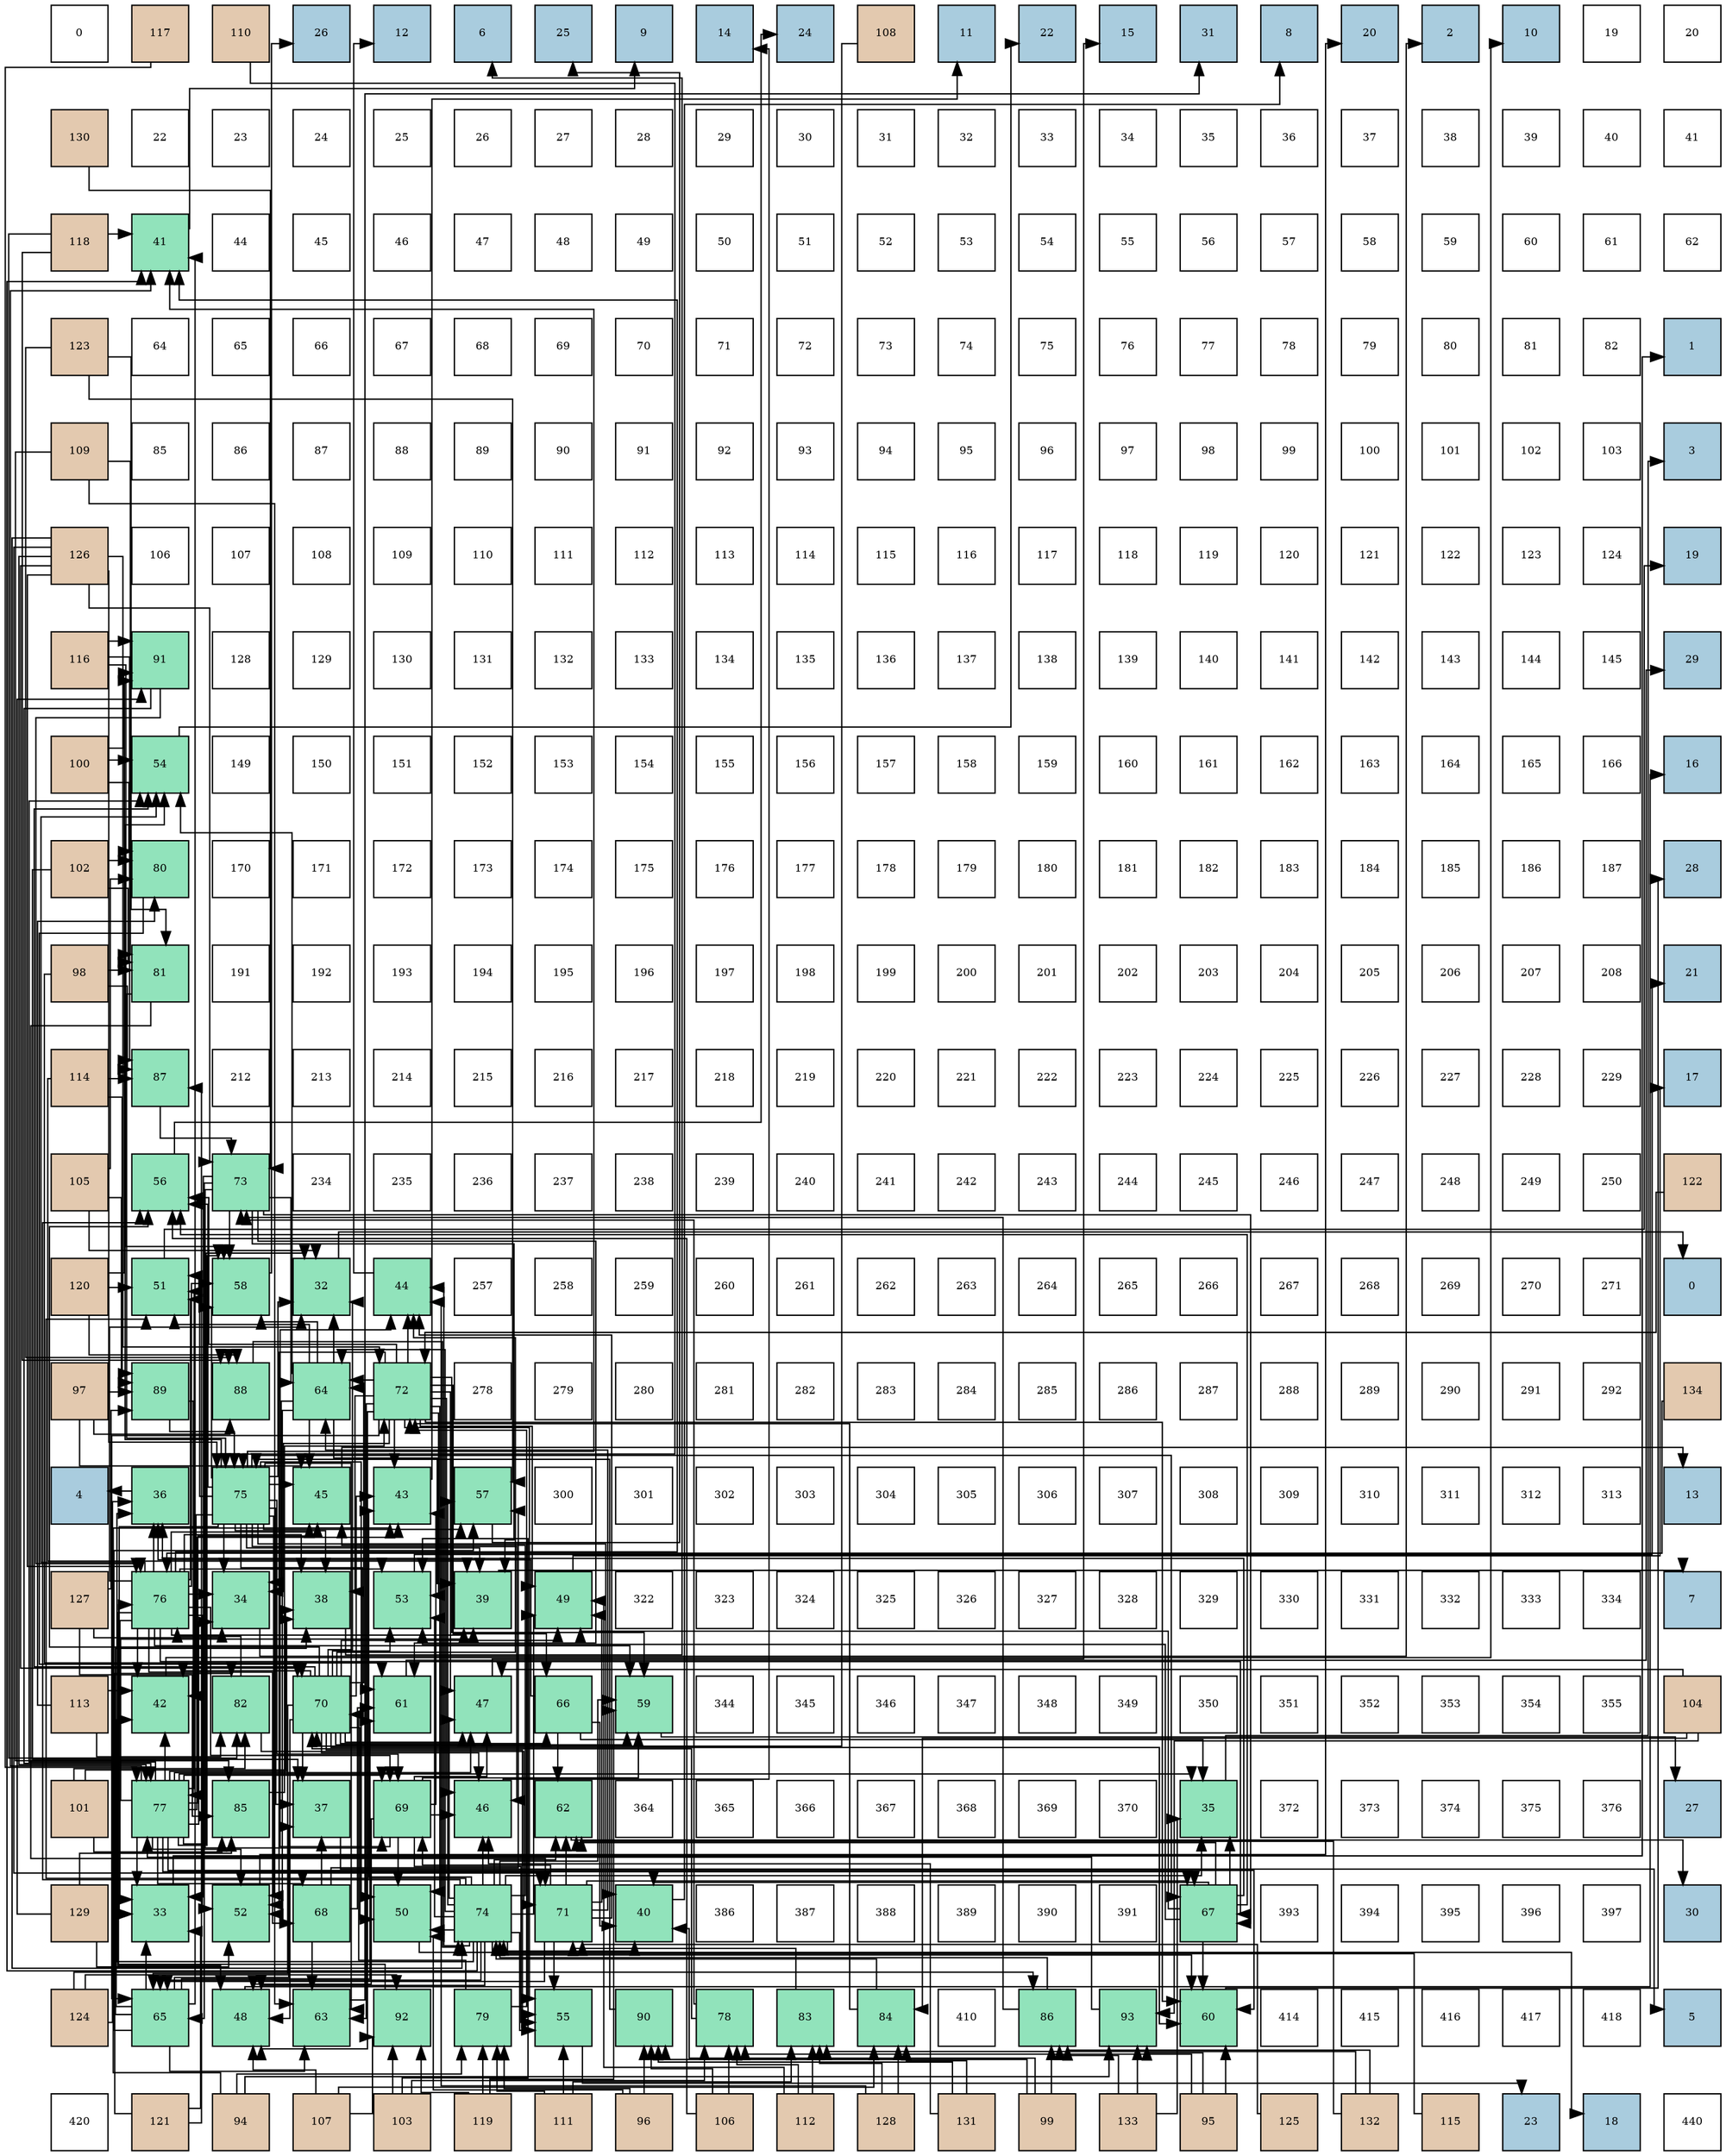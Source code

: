 digraph layout{
 rankdir=TB;
 splines=ortho;
 node [style=filled shape=square fixedsize=true width=0.6];
0[label="0", fontsize=8, fillcolor="#ffffff"];
1[label="117", fontsize=8, fillcolor="#e3c9af"];
2[label="110", fontsize=8, fillcolor="#e3c9af"];
3[label="26", fontsize=8, fillcolor="#a9ccde"];
4[label="12", fontsize=8, fillcolor="#a9ccde"];
5[label="6", fontsize=8, fillcolor="#a9ccde"];
6[label="25", fontsize=8, fillcolor="#a9ccde"];
7[label="9", fontsize=8, fillcolor="#a9ccde"];
8[label="14", fontsize=8, fillcolor="#a9ccde"];
9[label="24", fontsize=8, fillcolor="#a9ccde"];
10[label="108", fontsize=8, fillcolor="#e3c9af"];
11[label="11", fontsize=8, fillcolor="#a9ccde"];
12[label="22", fontsize=8, fillcolor="#a9ccde"];
13[label="15", fontsize=8, fillcolor="#a9ccde"];
14[label="31", fontsize=8, fillcolor="#a9ccde"];
15[label="8", fontsize=8, fillcolor="#a9ccde"];
16[label="20", fontsize=8, fillcolor="#a9ccde"];
17[label="2", fontsize=8, fillcolor="#a9ccde"];
18[label="10", fontsize=8, fillcolor="#a9ccde"];
19[label="19", fontsize=8, fillcolor="#ffffff"];
20[label="20", fontsize=8, fillcolor="#ffffff"];
21[label="130", fontsize=8, fillcolor="#e3c9af"];
22[label="22", fontsize=8, fillcolor="#ffffff"];
23[label="23", fontsize=8, fillcolor="#ffffff"];
24[label="24", fontsize=8, fillcolor="#ffffff"];
25[label="25", fontsize=8, fillcolor="#ffffff"];
26[label="26", fontsize=8, fillcolor="#ffffff"];
27[label="27", fontsize=8, fillcolor="#ffffff"];
28[label="28", fontsize=8, fillcolor="#ffffff"];
29[label="29", fontsize=8, fillcolor="#ffffff"];
30[label="30", fontsize=8, fillcolor="#ffffff"];
31[label="31", fontsize=8, fillcolor="#ffffff"];
32[label="32", fontsize=8, fillcolor="#ffffff"];
33[label="33", fontsize=8, fillcolor="#ffffff"];
34[label="34", fontsize=8, fillcolor="#ffffff"];
35[label="35", fontsize=8, fillcolor="#ffffff"];
36[label="36", fontsize=8, fillcolor="#ffffff"];
37[label="37", fontsize=8, fillcolor="#ffffff"];
38[label="38", fontsize=8, fillcolor="#ffffff"];
39[label="39", fontsize=8, fillcolor="#ffffff"];
40[label="40", fontsize=8, fillcolor="#ffffff"];
41[label="41", fontsize=8, fillcolor="#ffffff"];
42[label="118", fontsize=8, fillcolor="#e3c9af"];
43[label="41", fontsize=8, fillcolor="#91e3bb"];
44[label="44", fontsize=8, fillcolor="#ffffff"];
45[label="45", fontsize=8, fillcolor="#ffffff"];
46[label="46", fontsize=8, fillcolor="#ffffff"];
47[label="47", fontsize=8, fillcolor="#ffffff"];
48[label="48", fontsize=8, fillcolor="#ffffff"];
49[label="49", fontsize=8, fillcolor="#ffffff"];
50[label="50", fontsize=8, fillcolor="#ffffff"];
51[label="51", fontsize=8, fillcolor="#ffffff"];
52[label="52", fontsize=8, fillcolor="#ffffff"];
53[label="53", fontsize=8, fillcolor="#ffffff"];
54[label="54", fontsize=8, fillcolor="#ffffff"];
55[label="55", fontsize=8, fillcolor="#ffffff"];
56[label="56", fontsize=8, fillcolor="#ffffff"];
57[label="57", fontsize=8, fillcolor="#ffffff"];
58[label="58", fontsize=8, fillcolor="#ffffff"];
59[label="59", fontsize=8, fillcolor="#ffffff"];
60[label="60", fontsize=8, fillcolor="#ffffff"];
61[label="61", fontsize=8, fillcolor="#ffffff"];
62[label="62", fontsize=8, fillcolor="#ffffff"];
63[label="123", fontsize=8, fillcolor="#e3c9af"];
64[label="64", fontsize=8, fillcolor="#ffffff"];
65[label="65", fontsize=8, fillcolor="#ffffff"];
66[label="66", fontsize=8, fillcolor="#ffffff"];
67[label="67", fontsize=8, fillcolor="#ffffff"];
68[label="68", fontsize=8, fillcolor="#ffffff"];
69[label="69", fontsize=8, fillcolor="#ffffff"];
70[label="70", fontsize=8, fillcolor="#ffffff"];
71[label="71", fontsize=8, fillcolor="#ffffff"];
72[label="72", fontsize=8, fillcolor="#ffffff"];
73[label="73", fontsize=8, fillcolor="#ffffff"];
74[label="74", fontsize=8, fillcolor="#ffffff"];
75[label="75", fontsize=8, fillcolor="#ffffff"];
76[label="76", fontsize=8, fillcolor="#ffffff"];
77[label="77", fontsize=8, fillcolor="#ffffff"];
78[label="78", fontsize=8, fillcolor="#ffffff"];
79[label="79", fontsize=8, fillcolor="#ffffff"];
80[label="80", fontsize=8, fillcolor="#ffffff"];
81[label="81", fontsize=8, fillcolor="#ffffff"];
82[label="82", fontsize=8, fillcolor="#ffffff"];
83[label="1", fontsize=8, fillcolor="#a9ccde"];
84[label="109", fontsize=8, fillcolor="#e3c9af"];
85[label="85", fontsize=8, fillcolor="#ffffff"];
86[label="86", fontsize=8, fillcolor="#ffffff"];
87[label="87", fontsize=8, fillcolor="#ffffff"];
88[label="88", fontsize=8, fillcolor="#ffffff"];
89[label="89", fontsize=8, fillcolor="#ffffff"];
90[label="90", fontsize=8, fillcolor="#ffffff"];
91[label="91", fontsize=8, fillcolor="#ffffff"];
92[label="92", fontsize=8, fillcolor="#ffffff"];
93[label="93", fontsize=8, fillcolor="#ffffff"];
94[label="94", fontsize=8, fillcolor="#ffffff"];
95[label="95", fontsize=8, fillcolor="#ffffff"];
96[label="96", fontsize=8, fillcolor="#ffffff"];
97[label="97", fontsize=8, fillcolor="#ffffff"];
98[label="98", fontsize=8, fillcolor="#ffffff"];
99[label="99", fontsize=8, fillcolor="#ffffff"];
100[label="100", fontsize=8, fillcolor="#ffffff"];
101[label="101", fontsize=8, fillcolor="#ffffff"];
102[label="102", fontsize=8, fillcolor="#ffffff"];
103[label="103", fontsize=8, fillcolor="#ffffff"];
104[label="3", fontsize=8, fillcolor="#a9ccde"];
105[label="126", fontsize=8, fillcolor="#e3c9af"];
106[label="106", fontsize=8, fillcolor="#ffffff"];
107[label="107", fontsize=8, fillcolor="#ffffff"];
108[label="108", fontsize=8, fillcolor="#ffffff"];
109[label="109", fontsize=8, fillcolor="#ffffff"];
110[label="110", fontsize=8, fillcolor="#ffffff"];
111[label="111", fontsize=8, fillcolor="#ffffff"];
112[label="112", fontsize=8, fillcolor="#ffffff"];
113[label="113", fontsize=8, fillcolor="#ffffff"];
114[label="114", fontsize=8, fillcolor="#ffffff"];
115[label="115", fontsize=8, fillcolor="#ffffff"];
116[label="116", fontsize=8, fillcolor="#ffffff"];
117[label="117", fontsize=8, fillcolor="#ffffff"];
118[label="118", fontsize=8, fillcolor="#ffffff"];
119[label="119", fontsize=8, fillcolor="#ffffff"];
120[label="120", fontsize=8, fillcolor="#ffffff"];
121[label="121", fontsize=8, fillcolor="#ffffff"];
122[label="122", fontsize=8, fillcolor="#ffffff"];
123[label="123", fontsize=8, fillcolor="#ffffff"];
124[label="124", fontsize=8, fillcolor="#ffffff"];
125[label="19", fontsize=8, fillcolor="#a9ccde"];
126[label="116", fontsize=8, fillcolor="#e3c9af"];
127[label="91", fontsize=8, fillcolor="#91e3bb"];
128[label="128", fontsize=8, fillcolor="#ffffff"];
129[label="129", fontsize=8, fillcolor="#ffffff"];
130[label="130", fontsize=8, fillcolor="#ffffff"];
131[label="131", fontsize=8, fillcolor="#ffffff"];
132[label="132", fontsize=8, fillcolor="#ffffff"];
133[label="133", fontsize=8, fillcolor="#ffffff"];
134[label="134", fontsize=8, fillcolor="#ffffff"];
135[label="135", fontsize=8, fillcolor="#ffffff"];
136[label="136", fontsize=8, fillcolor="#ffffff"];
137[label="137", fontsize=8, fillcolor="#ffffff"];
138[label="138", fontsize=8, fillcolor="#ffffff"];
139[label="139", fontsize=8, fillcolor="#ffffff"];
140[label="140", fontsize=8, fillcolor="#ffffff"];
141[label="141", fontsize=8, fillcolor="#ffffff"];
142[label="142", fontsize=8, fillcolor="#ffffff"];
143[label="143", fontsize=8, fillcolor="#ffffff"];
144[label="144", fontsize=8, fillcolor="#ffffff"];
145[label="145", fontsize=8, fillcolor="#ffffff"];
146[label="29", fontsize=8, fillcolor="#a9ccde"];
147[label="100", fontsize=8, fillcolor="#e3c9af"];
148[label="54", fontsize=8, fillcolor="#91e3bb"];
149[label="149", fontsize=8, fillcolor="#ffffff"];
150[label="150", fontsize=8, fillcolor="#ffffff"];
151[label="151", fontsize=8, fillcolor="#ffffff"];
152[label="152", fontsize=8, fillcolor="#ffffff"];
153[label="153", fontsize=8, fillcolor="#ffffff"];
154[label="154", fontsize=8, fillcolor="#ffffff"];
155[label="155", fontsize=8, fillcolor="#ffffff"];
156[label="156", fontsize=8, fillcolor="#ffffff"];
157[label="157", fontsize=8, fillcolor="#ffffff"];
158[label="158", fontsize=8, fillcolor="#ffffff"];
159[label="159", fontsize=8, fillcolor="#ffffff"];
160[label="160", fontsize=8, fillcolor="#ffffff"];
161[label="161", fontsize=8, fillcolor="#ffffff"];
162[label="162", fontsize=8, fillcolor="#ffffff"];
163[label="163", fontsize=8, fillcolor="#ffffff"];
164[label="164", fontsize=8, fillcolor="#ffffff"];
165[label="165", fontsize=8, fillcolor="#ffffff"];
166[label="166", fontsize=8, fillcolor="#ffffff"];
167[label="16", fontsize=8, fillcolor="#a9ccde"];
168[label="102", fontsize=8, fillcolor="#e3c9af"];
169[label="80", fontsize=8, fillcolor="#91e3bb"];
170[label="170", fontsize=8, fillcolor="#ffffff"];
171[label="171", fontsize=8, fillcolor="#ffffff"];
172[label="172", fontsize=8, fillcolor="#ffffff"];
173[label="173", fontsize=8, fillcolor="#ffffff"];
174[label="174", fontsize=8, fillcolor="#ffffff"];
175[label="175", fontsize=8, fillcolor="#ffffff"];
176[label="176", fontsize=8, fillcolor="#ffffff"];
177[label="177", fontsize=8, fillcolor="#ffffff"];
178[label="178", fontsize=8, fillcolor="#ffffff"];
179[label="179", fontsize=8, fillcolor="#ffffff"];
180[label="180", fontsize=8, fillcolor="#ffffff"];
181[label="181", fontsize=8, fillcolor="#ffffff"];
182[label="182", fontsize=8, fillcolor="#ffffff"];
183[label="183", fontsize=8, fillcolor="#ffffff"];
184[label="184", fontsize=8, fillcolor="#ffffff"];
185[label="185", fontsize=8, fillcolor="#ffffff"];
186[label="186", fontsize=8, fillcolor="#ffffff"];
187[label="187", fontsize=8, fillcolor="#ffffff"];
188[label="28", fontsize=8, fillcolor="#a9ccde"];
189[label="98", fontsize=8, fillcolor="#e3c9af"];
190[label="81", fontsize=8, fillcolor="#91e3bb"];
191[label="191", fontsize=8, fillcolor="#ffffff"];
192[label="192", fontsize=8, fillcolor="#ffffff"];
193[label="193", fontsize=8, fillcolor="#ffffff"];
194[label="194", fontsize=8, fillcolor="#ffffff"];
195[label="195", fontsize=8, fillcolor="#ffffff"];
196[label="196", fontsize=8, fillcolor="#ffffff"];
197[label="197", fontsize=8, fillcolor="#ffffff"];
198[label="198", fontsize=8, fillcolor="#ffffff"];
199[label="199", fontsize=8, fillcolor="#ffffff"];
200[label="200", fontsize=8, fillcolor="#ffffff"];
201[label="201", fontsize=8, fillcolor="#ffffff"];
202[label="202", fontsize=8, fillcolor="#ffffff"];
203[label="203", fontsize=8, fillcolor="#ffffff"];
204[label="204", fontsize=8, fillcolor="#ffffff"];
205[label="205", fontsize=8, fillcolor="#ffffff"];
206[label="206", fontsize=8, fillcolor="#ffffff"];
207[label="207", fontsize=8, fillcolor="#ffffff"];
208[label="208", fontsize=8, fillcolor="#ffffff"];
209[label="21", fontsize=8, fillcolor="#a9ccde"];
210[label="114", fontsize=8, fillcolor="#e3c9af"];
211[label="87", fontsize=8, fillcolor="#91e3bb"];
212[label="212", fontsize=8, fillcolor="#ffffff"];
213[label="213", fontsize=8, fillcolor="#ffffff"];
214[label="214", fontsize=8, fillcolor="#ffffff"];
215[label="215", fontsize=8, fillcolor="#ffffff"];
216[label="216", fontsize=8, fillcolor="#ffffff"];
217[label="217", fontsize=8, fillcolor="#ffffff"];
218[label="218", fontsize=8, fillcolor="#ffffff"];
219[label="219", fontsize=8, fillcolor="#ffffff"];
220[label="220", fontsize=8, fillcolor="#ffffff"];
221[label="221", fontsize=8, fillcolor="#ffffff"];
222[label="222", fontsize=8, fillcolor="#ffffff"];
223[label="223", fontsize=8, fillcolor="#ffffff"];
224[label="224", fontsize=8, fillcolor="#ffffff"];
225[label="225", fontsize=8, fillcolor="#ffffff"];
226[label="226", fontsize=8, fillcolor="#ffffff"];
227[label="227", fontsize=8, fillcolor="#ffffff"];
228[label="228", fontsize=8, fillcolor="#ffffff"];
229[label="229", fontsize=8, fillcolor="#ffffff"];
230[label="17", fontsize=8, fillcolor="#a9ccde"];
231[label="105", fontsize=8, fillcolor="#e3c9af"];
232[label="56", fontsize=8, fillcolor="#91e3bb"];
233[label="73", fontsize=8, fillcolor="#91e3bb"];
234[label="234", fontsize=8, fillcolor="#ffffff"];
235[label="235", fontsize=8, fillcolor="#ffffff"];
236[label="236", fontsize=8, fillcolor="#ffffff"];
237[label="237", fontsize=8, fillcolor="#ffffff"];
238[label="238", fontsize=8, fillcolor="#ffffff"];
239[label="239", fontsize=8, fillcolor="#ffffff"];
240[label="240", fontsize=8, fillcolor="#ffffff"];
241[label="241", fontsize=8, fillcolor="#ffffff"];
242[label="242", fontsize=8, fillcolor="#ffffff"];
243[label="243", fontsize=8, fillcolor="#ffffff"];
244[label="244", fontsize=8, fillcolor="#ffffff"];
245[label="245", fontsize=8, fillcolor="#ffffff"];
246[label="246", fontsize=8, fillcolor="#ffffff"];
247[label="247", fontsize=8, fillcolor="#ffffff"];
248[label="248", fontsize=8, fillcolor="#ffffff"];
249[label="249", fontsize=8, fillcolor="#ffffff"];
250[label="250", fontsize=8, fillcolor="#ffffff"];
251[label="122", fontsize=8, fillcolor="#e3c9af"];
252[label="120", fontsize=8, fillcolor="#e3c9af"];
253[label="51", fontsize=8, fillcolor="#91e3bb"];
254[label="58", fontsize=8, fillcolor="#91e3bb"];
255[label="32", fontsize=8, fillcolor="#91e3bb"];
256[label="44", fontsize=8, fillcolor="#91e3bb"];
257[label="257", fontsize=8, fillcolor="#ffffff"];
258[label="258", fontsize=8, fillcolor="#ffffff"];
259[label="259", fontsize=8, fillcolor="#ffffff"];
260[label="260", fontsize=8, fillcolor="#ffffff"];
261[label="261", fontsize=8, fillcolor="#ffffff"];
262[label="262", fontsize=8, fillcolor="#ffffff"];
263[label="263", fontsize=8, fillcolor="#ffffff"];
264[label="264", fontsize=8, fillcolor="#ffffff"];
265[label="265", fontsize=8, fillcolor="#ffffff"];
266[label="266", fontsize=8, fillcolor="#ffffff"];
267[label="267", fontsize=8, fillcolor="#ffffff"];
268[label="268", fontsize=8, fillcolor="#ffffff"];
269[label="269", fontsize=8, fillcolor="#ffffff"];
270[label="270", fontsize=8, fillcolor="#ffffff"];
271[label="271", fontsize=8, fillcolor="#ffffff"];
272[label="0", fontsize=8, fillcolor="#a9ccde"];
273[label="97", fontsize=8, fillcolor="#e3c9af"];
274[label="89", fontsize=8, fillcolor="#91e3bb"];
275[label="88", fontsize=8, fillcolor="#91e3bb"];
276[label="64", fontsize=8, fillcolor="#91e3bb"];
277[label="72", fontsize=8, fillcolor="#91e3bb"];
278[label="278", fontsize=8, fillcolor="#ffffff"];
279[label="279", fontsize=8, fillcolor="#ffffff"];
280[label="280", fontsize=8, fillcolor="#ffffff"];
281[label="281", fontsize=8, fillcolor="#ffffff"];
282[label="282", fontsize=8, fillcolor="#ffffff"];
283[label="283", fontsize=8, fillcolor="#ffffff"];
284[label="284", fontsize=8, fillcolor="#ffffff"];
285[label="285", fontsize=8, fillcolor="#ffffff"];
286[label="286", fontsize=8, fillcolor="#ffffff"];
287[label="287", fontsize=8, fillcolor="#ffffff"];
288[label="288", fontsize=8, fillcolor="#ffffff"];
289[label="289", fontsize=8, fillcolor="#ffffff"];
290[label="290", fontsize=8, fillcolor="#ffffff"];
291[label="291", fontsize=8, fillcolor="#ffffff"];
292[label="292", fontsize=8, fillcolor="#ffffff"];
293[label="134", fontsize=8, fillcolor="#e3c9af"];
294[label="4", fontsize=8, fillcolor="#a9ccde"];
295[label="36", fontsize=8, fillcolor="#91e3bb"];
296[label="75", fontsize=8, fillcolor="#91e3bb"];
297[label="45", fontsize=8, fillcolor="#91e3bb"];
298[label="43", fontsize=8, fillcolor="#91e3bb"];
299[label="57", fontsize=8, fillcolor="#91e3bb"];
300[label="300", fontsize=8, fillcolor="#ffffff"];
301[label="301", fontsize=8, fillcolor="#ffffff"];
302[label="302", fontsize=8, fillcolor="#ffffff"];
303[label="303", fontsize=8, fillcolor="#ffffff"];
304[label="304", fontsize=8, fillcolor="#ffffff"];
305[label="305", fontsize=8, fillcolor="#ffffff"];
306[label="306", fontsize=8, fillcolor="#ffffff"];
307[label="307", fontsize=8, fillcolor="#ffffff"];
308[label="308", fontsize=8, fillcolor="#ffffff"];
309[label="309", fontsize=8, fillcolor="#ffffff"];
310[label="310", fontsize=8, fillcolor="#ffffff"];
311[label="311", fontsize=8, fillcolor="#ffffff"];
312[label="312", fontsize=8, fillcolor="#ffffff"];
313[label="313", fontsize=8, fillcolor="#ffffff"];
314[label="13", fontsize=8, fillcolor="#a9ccde"];
315[label="127", fontsize=8, fillcolor="#e3c9af"];
316[label="76", fontsize=8, fillcolor="#91e3bb"];
317[label="34", fontsize=8, fillcolor="#91e3bb"];
318[label="38", fontsize=8, fillcolor="#91e3bb"];
319[label="53", fontsize=8, fillcolor="#91e3bb"];
320[label="39", fontsize=8, fillcolor="#91e3bb"];
321[label="49", fontsize=8, fillcolor="#91e3bb"];
322[label="322", fontsize=8, fillcolor="#ffffff"];
323[label="323", fontsize=8, fillcolor="#ffffff"];
324[label="324", fontsize=8, fillcolor="#ffffff"];
325[label="325", fontsize=8, fillcolor="#ffffff"];
326[label="326", fontsize=8, fillcolor="#ffffff"];
327[label="327", fontsize=8, fillcolor="#ffffff"];
328[label="328", fontsize=8, fillcolor="#ffffff"];
329[label="329", fontsize=8, fillcolor="#ffffff"];
330[label="330", fontsize=8, fillcolor="#ffffff"];
331[label="331", fontsize=8, fillcolor="#ffffff"];
332[label="332", fontsize=8, fillcolor="#ffffff"];
333[label="333", fontsize=8, fillcolor="#ffffff"];
334[label="334", fontsize=8, fillcolor="#ffffff"];
335[label="7", fontsize=8, fillcolor="#a9ccde"];
336[label="113", fontsize=8, fillcolor="#e3c9af"];
337[label="42", fontsize=8, fillcolor="#91e3bb"];
338[label="82", fontsize=8, fillcolor="#91e3bb"];
339[label="70", fontsize=8, fillcolor="#91e3bb"];
340[label="61", fontsize=8, fillcolor="#91e3bb"];
341[label="47", fontsize=8, fillcolor="#91e3bb"];
342[label="66", fontsize=8, fillcolor="#91e3bb"];
343[label="59", fontsize=8, fillcolor="#91e3bb"];
344[label="344", fontsize=8, fillcolor="#ffffff"];
345[label="345", fontsize=8, fillcolor="#ffffff"];
346[label="346", fontsize=8, fillcolor="#ffffff"];
347[label="347", fontsize=8, fillcolor="#ffffff"];
348[label="348", fontsize=8, fillcolor="#ffffff"];
349[label="349", fontsize=8, fillcolor="#ffffff"];
350[label="350", fontsize=8, fillcolor="#ffffff"];
351[label="351", fontsize=8, fillcolor="#ffffff"];
352[label="352", fontsize=8, fillcolor="#ffffff"];
353[label="353", fontsize=8, fillcolor="#ffffff"];
354[label="354", fontsize=8, fillcolor="#ffffff"];
355[label="355", fontsize=8, fillcolor="#ffffff"];
356[label="104", fontsize=8, fillcolor="#e3c9af"];
357[label="101", fontsize=8, fillcolor="#e3c9af"];
358[label="77", fontsize=8, fillcolor="#91e3bb"];
359[label="85", fontsize=8, fillcolor="#91e3bb"];
360[label="37", fontsize=8, fillcolor="#91e3bb"];
361[label="69", fontsize=8, fillcolor="#91e3bb"];
362[label="46", fontsize=8, fillcolor="#91e3bb"];
363[label="62", fontsize=8, fillcolor="#91e3bb"];
364[label="364", fontsize=8, fillcolor="#ffffff"];
365[label="365", fontsize=8, fillcolor="#ffffff"];
366[label="366", fontsize=8, fillcolor="#ffffff"];
367[label="367", fontsize=8, fillcolor="#ffffff"];
368[label="368", fontsize=8, fillcolor="#ffffff"];
369[label="369", fontsize=8, fillcolor="#ffffff"];
370[label="370", fontsize=8, fillcolor="#ffffff"];
371[label="35", fontsize=8, fillcolor="#91e3bb"];
372[label="372", fontsize=8, fillcolor="#ffffff"];
373[label="373", fontsize=8, fillcolor="#ffffff"];
374[label="374", fontsize=8, fillcolor="#ffffff"];
375[label="375", fontsize=8, fillcolor="#ffffff"];
376[label="376", fontsize=8, fillcolor="#ffffff"];
377[label="27", fontsize=8, fillcolor="#a9ccde"];
378[label="129", fontsize=8, fillcolor="#e3c9af"];
379[label="33", fontsize=8, fillcolor="#91e3bb"];
380[label="52", fontsize=8, fillcolor="#91e3bb"];
381[label="68", fontsize=8, fillcolor="#91e3bb"];
382[label="50", fontsize=8, fillcolor="#91e3bb"];
383[label="74", fontsize=8, fillcolor="#91e3bb"];
384[label="71", fontsize=8, fillcolor="#91e3bb"];
385[label="40", fontsize=8, fillcolor="#91e3bb"];
386[label="386", fontsize=8, fillcolor="#ffffff"];
387[label="387", fontsize=8, fillcolor="#ffffff"];
388[label="388", fontsize=8, fillcolor="#ffffff"];
389[label="389", fontsize=8, fillcolor="#ffffff"];
390[label="390", fontsize=8, fillcolor="#ffffff"];
391[label="391", fontsize=8, fillcolor="#ffffff"];
392[label="67", fontsize=8, fillcolor="#91e3bb"];
393[label="393", fontsize=8, fillcolor="#ffffff"];
394[label="394", fontsize=8, fillcolor="#ffffff"];
395[label="395", fontsize=8, fillcolor="#ffffff"];
396[label="396", fontsize=8, fillcolor="#ffffff"];
397[label="397", fontsize=8, fillcolor="#ffffff"];
398[label="30", fontsize=8, fillcolor="#a9ccde"];
399[label="124", fontsize=8, fillcolor="#e3c9af"];
400[label="65", fontsize=8, fillcolor="#91e3bb"];
401[label="48", fontsize=8, fillcolor="#91e3bb"];
402[label="63", fontsize=8, fillcolor="#91e3bb"];
403[label="92", fontsize=8, fillcolor="#91e3bb"];
404[label="79", fontsize=8, fillcolor="#91e3bb"];
405[label="55", fontsize=8, fillcolor="#91e3bb"];
406[label="90", fontsize=8, fillcolor="#91e3bb"];
407[label="78", fontsize=8, fillcolor="#91e3bb"];
408[label="83", fontsize=8, fillcolor="#91e3bb"];
409[label="84", fontsize=8, fillcolor="#91e3bb"];
410[label="410", fontsize=8, fillcolor="#ffffff"];
411[label="86", fontsize=8, fillcolor="#91e3bb"];
412[label="93", fontsize=8, fillcolor="#91e3bb"];
413[label="60", fontsize=8, fillcolor="#91e3bb"];
414[label="414", fontsize=8, fillcolor="#ffffff"];
415[label="415", fontsize=8, fillcolor="#ffffff"];
416[label="416", fontsize=8, fillcolor="#ffffff"];
417[label="417", fontsize=8, fillcolor="#ffffff"];
418[label="418", fontsize=8, fillcolor="#ffffff"];
419[label="5", fontsize=8, fillcolor="#a9ccde"];
420[label="420", fontsize=8, fillcolor="#ffffff"];
421[label="121", fontsize=8, fillcolor="#e3c9af"];
422[label="94", fontsize=8, fillcolor="#e3c9af"];
423[label="107", fontsize=8, fillcolor="#e3c9af"];
424[label="103", fontsize=8, fillcolor="#e3c9af"];
425[label="119", fontsize=8, fillcolor="#e3c9af"];
426[label="111", fontsize=8, fillcolor="#e3c9af"];
427[label="96", fontsize=8, fillcolor="#e3c9af"];
428[label="106", fontsize=8, fillcolor="#e3c9af"];
429[label="112", fontsize=8, fillcolor="#e3c9af"];
430[label="128", fontsize=8, fillcolor="#e3c9af"];
431[label="131", fontsize=8, fillcolor="#e3c9af"];
432[label="99", fontsize=8, fillcolor="#e3c9af"];
433[label="133", fontsize=8, fillcolor="#e3c9af"];
434[label="95", fontsize=8, fillcolor="#e3c9af"];
435[label="125", fontsize=8, fillcolor="#e3c9af"];
436[label="132", fontsize=8, fillcolor="#e3c9af"];
437[label="115", fontsize=8, fillcolor="#e3c9af"];
438[label="23", fontsize=8, fillcolor="#a9ccde"];
439[label="18", fontsize=8, fillcolor="#a9ccde"];
440[label="440", fontsize=8, fillcolor="#ffffff"];
edge [constraint=false, style=vis];255 -> 272;
379 -> 83;
317 -> 17;
371 -> 104;
295 -> 294;
360 -> 419;
318 -> 5;
320 -> 335;
385 -> 15;
43 -> 7;
337 -> 18;
298 -> 11;
256 -> 4;
297 -> 314;
362 -> 8;
341 -> 13;
401 -> 167;
321 -> 230;
382 -> 439;
253 -> 125;
380 -> 16;
319 -> 209;
148 -> 12;
405 -> 438;
232 -> 9;
299 -> 6;
254 -> 3;
343 -> 377;
413 -> 188;
340 -> 146;
363 -> 398;
402 -> 14;
276 -> 255;
276 -> 317;
276 -> 320;
276 -> 297;
276 -> 253;
276 -> 380;
276 -> 148;
276 -> 254;
400 -> 379;
400 -> 360;
400 -> 318;
400 -> 43;
400 -> 337;
400 -> 299;
400 -> 340;
400 -> 402;
342 -> 371;
342 -> 295;
342 -> 385;
342 -> 363;
392 -> 371;
392 -> 295;
392 -> 385;
392 -> 321;
392 -> 319;
392 -> 232;
392 -> 413;
392 -> 363;
381 -> 360;
381 -> 299;
381 -> 340;
381 -> 402;
361 -> 298;
361 -> 256;
361 -> 362;
361 -> 341;
361 -> 401;
361 -> 382;
361 -> 405;
361 -> 343;
339 -> 255;
339 -> 360;
339 -> 337;
339 -> 298;
339 -> 256;
339 -> 362;
339 -> 341;
339 -> 401;
339 -> 321;
339 -> 382;
339 -> 319;
339 -> 148;
339 -> 405;
339 -> 232;
339 -> 343;
339 -> 413;
339 -> 276;
339 -> 400;
339 -> 342;
384 -> 256;
384 -> 321;
384 -> 405;
384 -> 363;
384 -> 276;
384 -> 400;
384 -> 392;
384 -> 361;
277 -> 317;
277 -> 318;
277 -> 298;
277 -> 256;
277 -> 362;
277 -> 341;
277 -> 401;
277 -> 321;
277 -> 382;
277 -> 380;
277 -> 319;
277 -> 405;
277 -> 232;
277 -> 343;
277 -> 413;
277 -> 402;
277 -> 276;
277 -> 400;
277 -> 342;
233 -> 379;
233 -> 320;
233 -> 254;
233 -> 340;
233 -> 276;
233 -> 400;
233 -> 392;
233 -> 361;
383 -> 371;
383 -> 295;
383 -> 385;
383 -> 43;
383 -> 298;
383 -> 256;
383 -> 297;
383 -> 362;
383 -> 341;
383 -> 401;
383 -> 321;
383 -> 382;
383 -> 253;
383 -> 319;
383 -> 405;
383 -> 232;
383 -> 299;
383 -> 343;
383 -> 413;
383 -> 363;
383 -> 276;
383 -> 400;
296 -> 255;
296 -> 379;
296 -> 317;
296 -> 360;
296 -> 318;
296 -> 320;
296 -> 385;
296 -> 43;
296 -> 337;
296 -> 297;
296 -> 362;
296 -> 382;
296 -> 253;
296 -> 380;
296 -> 148;
296 -> 232;
296 -> 299;
296 -> 254;
296 -> 340;
296 -> 402;
296 -> 392;
296 -> 361;
316 -> 255;
316 -> 379;
316 -> 317;
316 -> 295;
316 -> 318;
316 -> 320;
316 -> 43;
316 -> 337;
316 -> 297;
316 -> 401;
316 -> 253;
316 -> 380;
316 -> 319;
316 -> 148;
316 -> 254;
316 -> 343;
316 -> 392;
316 -> 381;
316 -> 361;
358 -> 255;
358 -> 379;
358 -> 317;
358 -> 371;
358 -> 318;
358 -> 320;
358 -> 43;
358 -> 337;
358 -> 298;
358 -> 297;
358 -> 341;
358 -> 253;
358 -> 380;
358 -> 148;
358 -> 254;
358 -> 413;
358 -> 392;
358 -> 381;
358 -> 361;
407 -> 339;
407 -> 233;
404 -> 339;
404 -> 277;
169 -> 339;
190 -> 384;
190 -> 296;
338 -> 384;
338 -> 316;
408 -> 384;
409 -> 277;
409 -> 383;
359 -> 277;
411 -> 233;
411 -> 383;
211 -> 233;
275 -> 383;
274 -> 296;
274 -> 358;
406 -> 296;
127 -> 316;
127 -> 358;
403 -> 316;
412 -> 358;
422 -> 298;
422 -> 404;
422 -> 412;
434 -> 413;
434 -> 407;
434 -> 412;
427 -> 382;
427 -> 404;
427 -> 406;
273 -> 297;
273 -> 275;
273 -> 274;
189 -> 340;
189 -> 190;
189 -> 211;
432 -> 385;
432 -> 411;
432 -> 406;
147 -> 148;
147 -> 169;
147 -> 127;
357 -> 318;
357 -> 338;
357 -> 359;
168 -> 360;
168 -> 169;
168 -> 190;
424 -> 319;
424 -> 407;
424 -> 403;
356 -> 341;
356 -> 409;
356 -> 412;
231 -> 255;
231 -> 169;
231 -> 274;
428 -> 232;
428 -> 407;
428 -> 406;
423 -> 401;
423 -> 409;
423 -> 403;
10 -> 339;
84 -> 402;
84 -> 190;
84 -> 359;
2 -> 296;
426 -> 405;
426 -> 404;
426 -> 408;
429 -> 321;
429 -> 407;
429 -> 408;
336 -> 337;
336 -> 169;
336 -> 338;
210 -> 320;
210 -> 211;
210 -> 274;
437 -> 383;
126 -> 254;
126 -> 211;
126 -> 127;
1 -> 358;
42 -> 43;
42 -> 338;
42 -> 275;
425 -> 343;
425 -> 404;
425 -> 403;
252 -> 253;
252 -> 275;
252 -> 127;
421 -> 379;
421 -> 338;
421 -> 211;
251 -> 277;
63 -> 299;
63 -> 190;
63 -> 275;
399 -> 295;
399 -> 411;
399 -> 403;
435 -> 384;
105 -> 339;
105 -> 384;
105 -> 277;
105 -> 233;
105 -> 383;
105 -> 296;
105 -> 316;
105 -> 358;
315 -> 317;
315 -> 359;
315 -> 274;
430 -> 256;
430 -> 408;
430 -> 409;
378 -> 380;
378 -> 359;
378 -> 127;
21 -> 233;
431 -> 362;
431 -> 409;
431 -> 406;
436 -> 363;
436 -> 408;
436 -> 411;
433 -> 371;
433 -> 411;
433 -> 412;
293 -> 316;
edge [constraint=true, style=invis];
0 -> 21 -> 42 -> 63 -> 84 -> 105 -> 126 -> 147 -> 168 -> 189 -> 210 -> 231 -> 252 -> 273 -> 294 -> 315 -> 336 -> 357 -> 378 -> 399 -> 420;
1 -> 22 -> 43 -> 64 -> 85 -> 106 -> 127 -> 148 -> 169 -> 190 -> 211 -> 232 -> 253 -> 274 -> 295 -> 316 -> 337 -> 358 -> 379 -> 400 -> 421;
2 -> 23 -> 44 -> 65 -> 86 -> 107 -> 128 -> 149 -> 170 -> 191 -> 212 -> 233 -> 254 -> 275 -> 296 -> 317 -> 338 -> 359 -> 380 -> 401 -> 422;
3 -> 24 -> 45 -> 66 -> 87 -> 108 -> 129 -> 150 -> 171 -> 192 -> 213 -> 234 -> 255 -> 276 -> 297 -> 318 -> 339 -> 360 -> 381 -> 402 -> 423;
4 -> 25 -> 46 -> 67 -> 88 -> 109 -> 130 -> 151 -> 172 -> 193 -> 214 -> 235 -> 256 -> 277 -> 298 -> 319 -> 340 -> 361 -> 382 -> 403 -> 424;
5 -> 26 -> 47 -> 68 -> 89 -> 110 -> 131 -> 152 -> 173 -> 194 -> 215 -> 236 -> 257 -> 278 -> 299 -> 320 -> 341 -> 362 -> 383 -> 404 -> 425;
6 -> 27 -> 48 -> 69 -> 90 -> 111 -> 132 -> 153 -> 174 -> 195 -> 216 -> 237 -> 258 -> 279 -> 300 -> 321 -> 342 -> 363 -> 384 -> 405 -> 426;
7 -> 28 -> 49 -> 70 -> 91 -> 112 -> 133 -> 154 -> 175 -> 196 -> 217 -> 238 -> 259 -> 280 -> 301 -> 322 -> 343 -> 364 -> 385 -> 406 -> 427;
8 -> 29 -> 50 -> 71 -> 92 -> 113 -> 134 -> 155 -> 176 -> 197 -> 218 -> 239 -> 260 -> 281 -> 302 -> 323 -> 344 -> 365 -> 386 -> 407 -> 428;
9 -> 30 -> 51 -> 72 -> 93 -> 114 -> 135 -> 156 -> 177 -> 198 -> 219 -> 240 -> 261 -> 282 -> 303 -> 324 -> 345 -> 366 -> 387 -> 408 -> 429;
10 -> 31 -> 52 -> 73 -> 94 -> 115 -> 136 -> 157 -> 178 -> 199 -> 220 -> 241 -> 262 -> 283 -> 304 -> 325 -> 346 -> 367 -> 388 -> 409 -> 430;
11 -> 32 -> 53 -> 74 -> 95 -> 116 -> 137 -> 158 -> 179 -> 200 -> 221 -> 242 -> 263 -> 284 -> 305 -> 326 -> 347 -> 368 -> 389 -> 410 -> 431;
12 -> 33 -> 54 -> 75 -> 96 -> 117 -> 138 -> 159 -> 180 -> 201 -> 222 -> 243 -> 264 -> 285 -> 306 -> 327 -> 348 -> 369 -> 390 -> 411 -> 432;
13 -> 34 -> 55 -> 76 -> 97 -> 118 -> 139 -> 160 -> 181 -> 202 -> 223 -> 244 -> 265 -> 286 -> 307 -> 328 -> 349 -> 370 -> 391 -> 412 -> 433;
14 -> 35 -> 56 -> 77 -> 98 -> 119 -> 140 -> 161 -> 182 -> 203 -> 224 -> 245 -> 266 -> 287 -> 308 -> 329 -> 350 -> 371 -> 392 -> 413 -> 434;
15 -> 36 -> 57 -> 78 -> 99 -> 120 -> 141 -> 162 -> 183 -> 204 -> 225 -> 246 -> 267 -> 288 -> 309 -> 330 -> 351 -> 372 -> 393 -> 414 -> 435;
16 -> 37 -> 58 -> 79 -> 100 -> 121 -> 142 -> 163 -> 184 -> 205 -> 226 -> 247 -> 268 -> 289 -> 310 -> 331 -> 352 -> 373 -> 394 -> 415 -> 436;
17 -> 38 -> 59 -> 80 -> 101 -> 122 -> 143 -> 164 -> 185 -> 206 -> 227 -> 248 -> 269 -> 290 -> 311 -> 332 -> 353 -> 374 -> 395 -> 416 -> 437;
18 -> 39 -> 60 -> 81 -> 102 -> 123 -> 144 -> 165 -> 186 -> 207 -> 228 -> 249 -> 270 -> 291 -> 312 -> 333 -> 354 -> 375 -> 396 -> 417 -> 438;
19 -> 40 -> 61 -> 82 -> 103 -> 124 -> 145 -> 166 -> 187 -> 208 -> 229 -> 250 -> 271 -> 292 -> 313 -> 334 -> 355 -> 376 -> 397 -> 418 -> 439;
20 -> 41 -> 62 -> 83 -> 104 -> 125 -> 146 -> 167 -> 188 -> 209 -> 230 -> 251 -> 272 -> 293 -> 314 -> 335 -> 356 -> 377 -> 398 -> 419 -> 440;
rank = same {0 -> 1 -> 2 -> 3 -> 4 -> 5 -> 6 -> 7 -> 8 -> 9 -> 10 -> 11 -> 12 -> 13 -> 14 -> 15 -> 16 -> 17 -> 18 -> 19 -> 20};
rank = same {21 -> 22 -> 23 -> 24 -> 25 -> 26 -> 27 -> 28 -> 29 -> 30 -> 31 -> 32 -> 33 -> 34 -> 35 -> 36 -> 37 -> 38 -> 39 -> 40 -> 41};
rank = same {42 -> 43 -> 44 -> 45 -> 46 -> 47 -> 48 -> 49 -> 50 -> 51 -> 52 -> 53 -> 54 -> 55 -> 56 -> 57 -> 58 -> 59 -> 60 -> 61 -> 62};
rank = same {63 -> 64 -> 65 -> 66 -> 67 -> 68 -> 69 -> 70 -> 71 -> 72 -> 73 -> 74 -> 75 -> 76 -> 77 -> 78 -> 79 -> 80 -> 81 -> 82 -> 83};
rank = same {84 -> 85 -> 86 -> 87 -> 88 -> 89 -> 90 -> 91 -> 92 -> 93 -> 94 -> 95 -> 96 -> 97 -> 98 -> 99 -> 100 -> 101 -> 102 -> 103 -> 104};
rank = same {105 -> 106 -> 107 -> 108 -> 109 -> 110 -> 111 -> 112 -> 113 -> 114 -> 115 -> 116 -> 117 -> 118 -> 119 -> 120 -> 121 -> 122 -> 123 -> 124 -> 125};
rank = same {126 -> 127 -> 128 -> 129 -> 130 -> 131 -> 132 -> 133 -> 134 -> 135 -> 136 -> 137 -> 138 -> 139 -> 140 -> 141 -> 142 -> 143 -> 144 -> 145 -> 146};
rank = same {147 -> 148 -> 149 -> 150 -> 151 -> 152 -> 153 -> 154 -> 155 -> 156 -> 157 -> 158 -> 159 -> 160 -> 161 -> 162 -> 163 -> 164 -> 165 -> 166 -> 167};
rank = same {168 -> 169 -> 170 -> 171 -> 172 -> 173 -> 174 -> 175 -> 176 -> 177 -> 178 -> 179 -> 180 -> 181 -> 182 -> 183 -> 184 -> 185 -> 186 -> 187 -> 188};
rank = same {189 -> 190 -> 191 -> 192 -> 193 -> 194 -> 195 -> 196 -> 197 -> 198 -> 199 -> 200 -> 201 -> 202 -> 203 -> 204 -> 205 -> 206 -> 207 -> 208 -> 209};
rank = same {210 -> 211 -> 212 -> 213 -> 214 -> 215 -> 216 -> 217 -> 218 -> 219 -> 220 -> 221 -> 222 -> 223 -> 224 -> 225 -> 226 -> 227 -> 228 -> 229 -> 230};
rank = same {231 -> 232 -> 233 -> 234 -> 235 -> 236 -> 237 -> 238 -> 239 -> 240 -> 241 -> 242 -> 243 -> 244 -> 245 -> 246 -> 247 -> 248 -> 249 -> 250 -> 251};
rank = same {252 -> 253 -> 254 -> 255 -> 256 -> 257 -> 258 -> 259 -> 260 -> 261 -> 262 -> 263 -> 264 -> 265 -> 266 -> 267 -> 268 -> 269 -> 270 -> 271 -> 272};
rank = same {273 -> 274 -> 275 -> 276 -> 277 -> 278 -> 279 -> 280 -> 281 -> 282 -> 283 -> 284 -> 285 -> 286 -> 287 -> 288 -> 289 -> 290 -> 291 -> 292 -> 293};
rank = same {294 -> 295 -> 296 -> 297 -> 298 -> 299 -> 300 -> 301 -> 302 -> 303 -> 304 -> 305 -> 306 -> 307 -> 308 -> 309 -> 310 -> 311 -> 312 -> 313 -> 314};
rank = same {315 -> 316 -> 317 -> 318 -> 319 -> 320 -> 321 -> 322 -> 323 -> 324 -> 325 -> 326 -> 327 -> 328 -> 329 -> 330 -> 331 -> 332 -> 333 -> 334 -> 335};
rank = same {336 -> 337 -> 338 -> 339 -> 340 -> 341 -> 342 -> 343 -> 344 -> 345 -> 346 -> 347 -> 348 -> 349 -> 350 -> 351 -> 352 -> 353 -> 354 -> 355 -> 356};
rank = same {357 -> 358 -> 359 -> 360 -> 361 -> 362 -> 363 -> 364 -> 365 -> 366 -> 367 -> 368 -> 369 -> 370 -> 371 -> 372 -> 373 -> 374 -> 375 -> 376 -> 377};
rank = same {378 -> 379 -> 380 -> 381 -> 382 -> 383 -> 384 -> 385 -> 386 -> 387 -> 388 -> 389 -> 390 -> 391 -> 392 -> 393 -> 394 -> 395 -> 396 -> 397 -> 398};
rank = same {399 -> 400 -> 401 -> 402 -> 403 -> 404 -> 405 -> 406 -> 407 -> 408 -> 409 -> 410 -> 411 -> 412 -> 413 -> 414 -> 415 -> 416 -> 417 -> 418 -> 419};
rank = same {420 -> 421 -> 422 -> 423 -> 424 -> 425 -> 426 -> 427 -> 428 -> 429 -> 430 -> 431 -> 432 -> 433 -> 434 -> 435 -> 436 -> 437 -> 438 -> 439 -> 440};
}